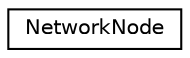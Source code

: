 digraph "Graphical Class Hierarchy"
{
  edge [fontname="Helvetica",fontsize="10",labelfontname="Helvetica",labelfontsize="10"];
  node [fontname="Helvetica",fontsize="10",shape=record];
  rankdir="LR";
  Node0 [label="NetworkNode",height=0.2,width=0.4,color="black", fillcolor="white", style="filled",URL="$structkaldi_1_1nnet3_1_1NetworkNode.html",tooltip="NetworkNode is used to represent, three types of thing: either an input of the network (which pretty ..."];
}
